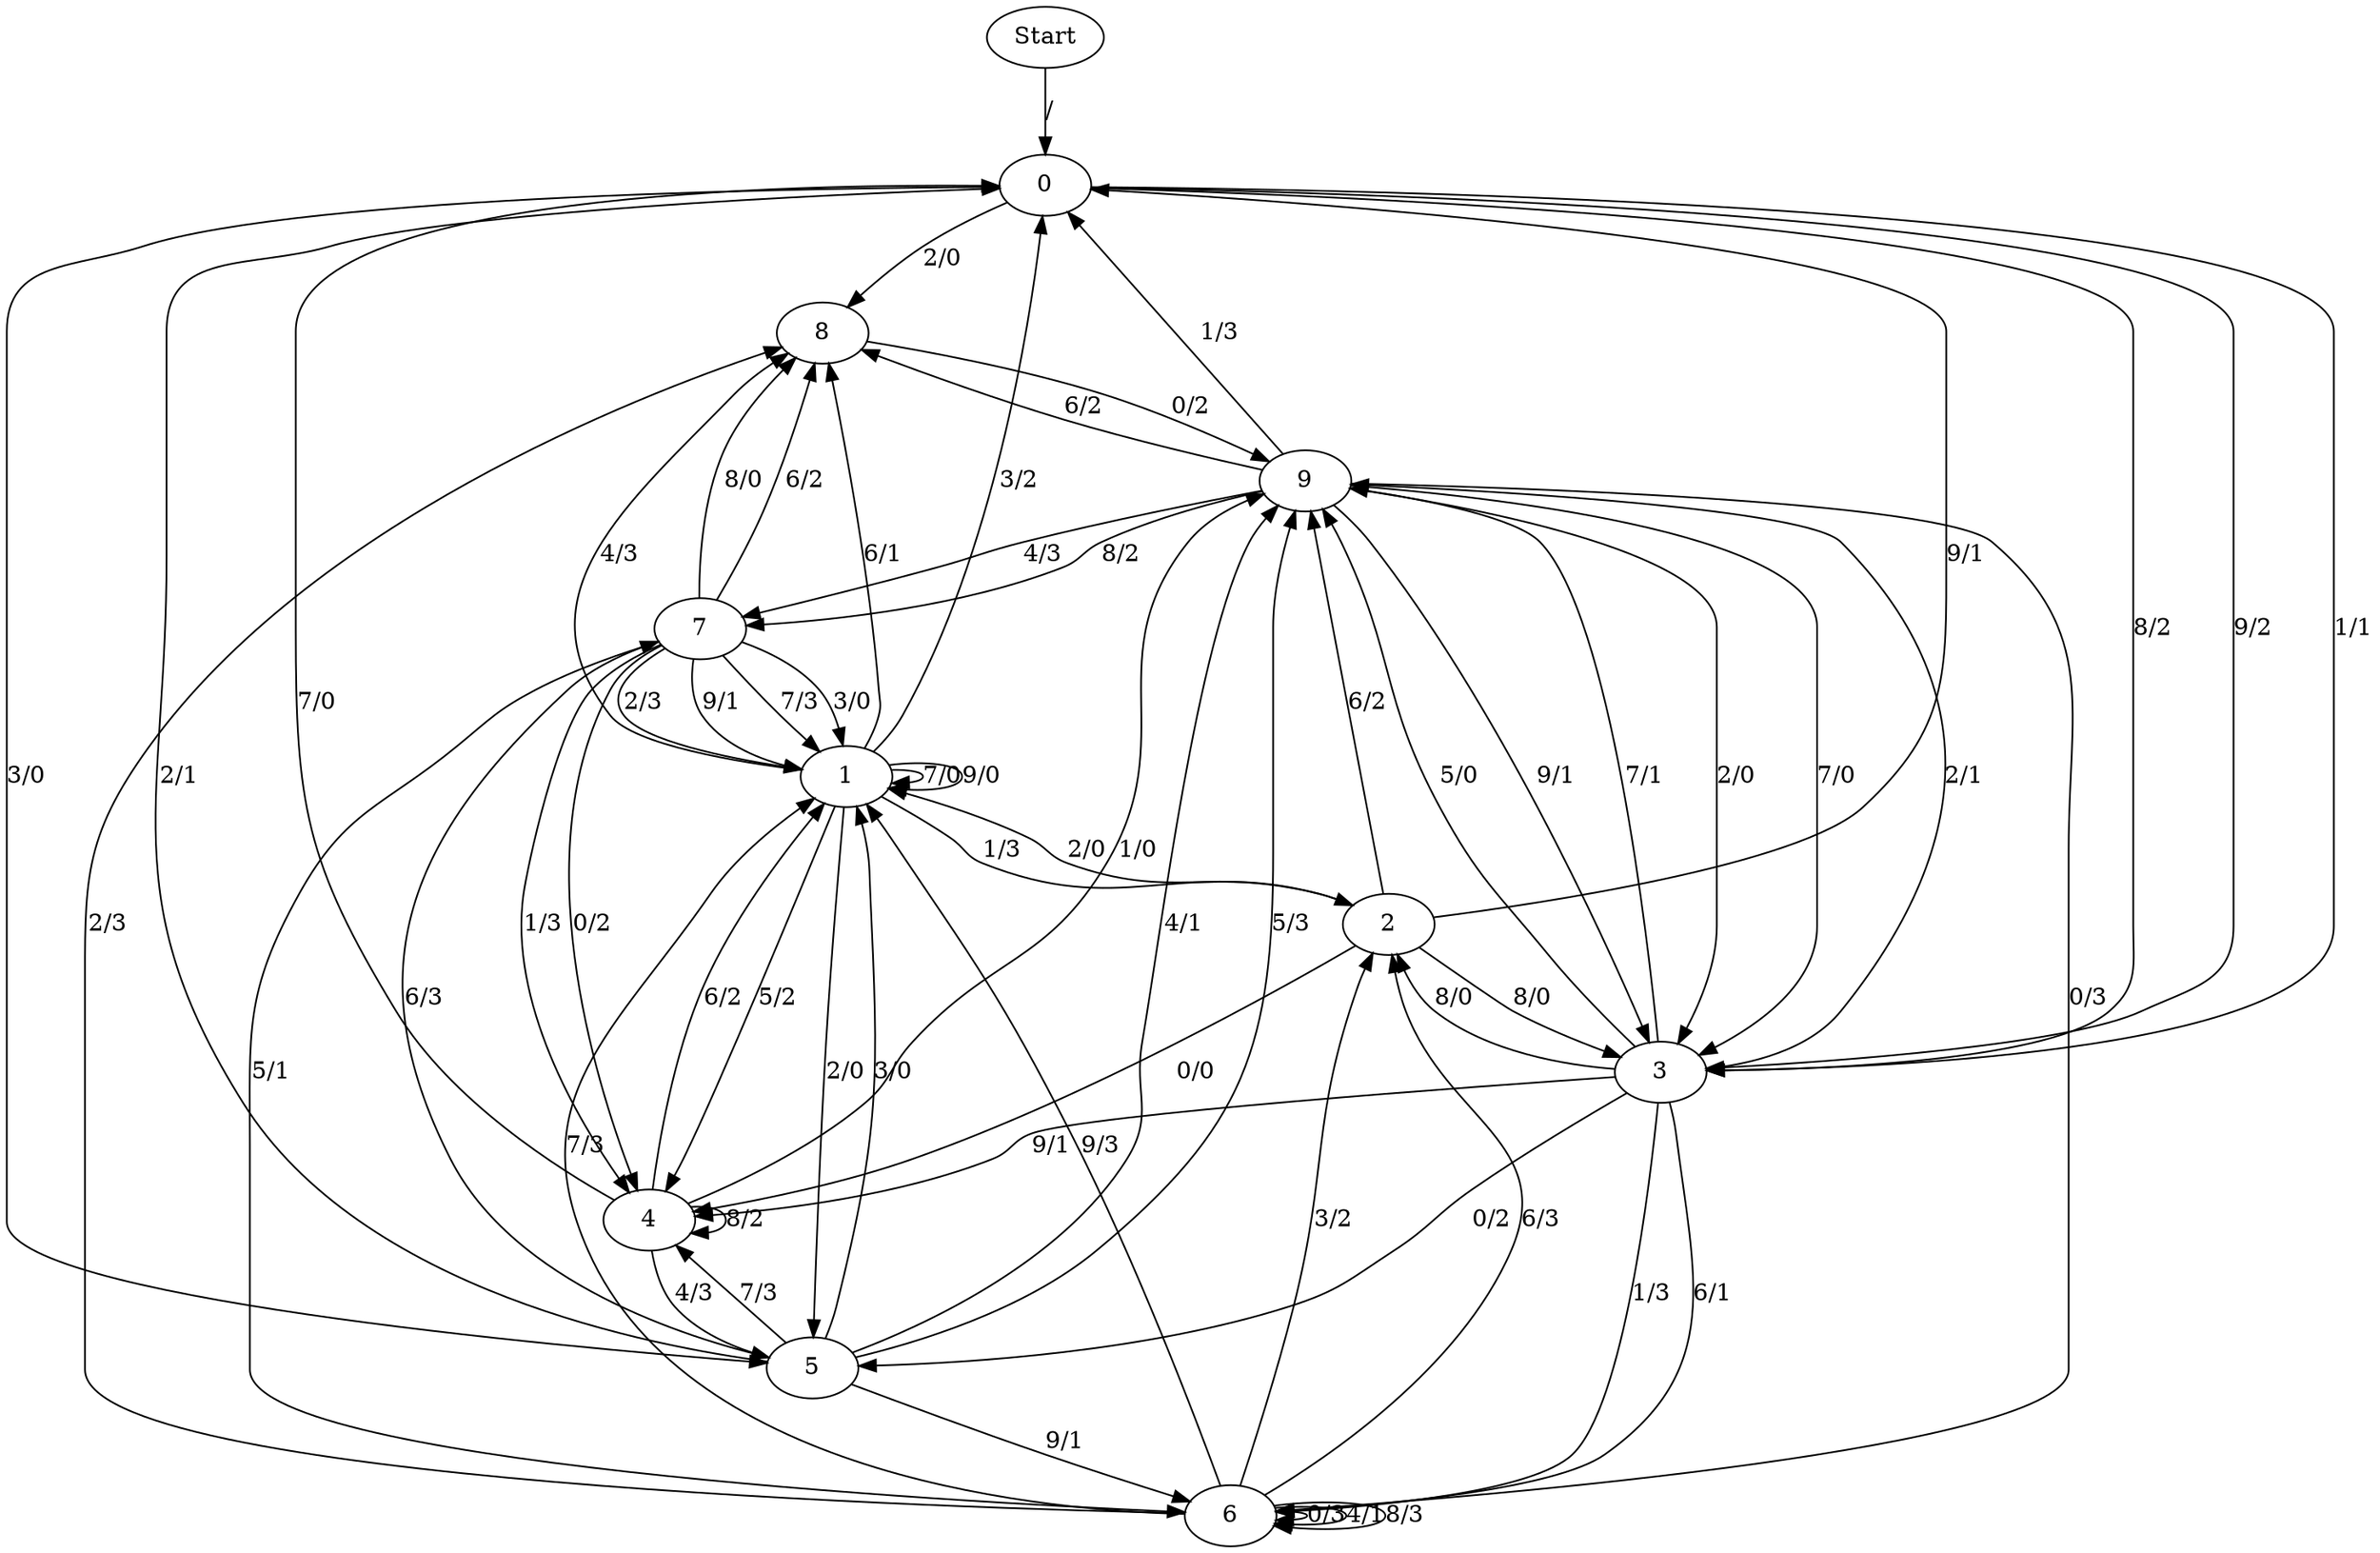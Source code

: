 digraph {
	Start -> 0 [label="/"]
	0 -> 8 [label="2/0"]
	0 -> 5 [label="3/0"]
	0 -> 3 [label="8/2"]
	0 -> 3 [label="9/2"]
	0 -> 3 [label="1/1"]
	3 -> 4 [label="9/1"]
	3 -> 5 [label="0/2"]
	3 -> 6 [label="1/3"]
	3 -> 9 [label="2/1"]
	3 -> 9 [label="5/0"]
	3 -> 6 [label="6/1"]
	3 -> 9 [label="7/1"]
	3 -> 2 [label="8/0"]
	6 -> 6 [label="0/3"]
	6 -> 8 [label="2/3"]
	6 -> 2 [label="3/2"]
	6 -> 6 [label="4/1"]
	6 -> 2 [label="6/3"]
	6 -> 1 [label="7/3"]
	6 -> 6 [label="8/3"]
	6 -> 1 [label="9/3"]
	2 -> 9 [label="6/2"]
	2 -> 3 [label="8/0"]
	2 -> 0 [label="9/1"]
	2 -> 4 [label="0/0"]
	2 -> 1 [label="2/0"]
	9 -> 3 [label="2/0"]
	9 -> 7 [label="4/3"]
	9 -> 8 [label="6/2"]
	9 -> 3 [label="7/0"]
	9 -> 7 [label="8/2"]
	9 -> 3 [label="9/1"]
	9 -> 6 [label="0/3"]
	9 -> 0 [label="1/3"]
	5 -> 7 [label="6/3"]
	5 -> 4 [label="7/3"]
	5 -> 6 [label="9/1"]
	5 -> 0 [label="2/1"]
	5 -> 1 [label="3/0"]
	5 -> 9 [label="4/1"]
	5 -> 9 [label="5/3"]
	7 -> 1 [label="2/3"]
	7 -> 1 [label="9/1"]
	7 -> 4 [label="0/2"]
	7 -> 8 [label="8/0"]
	7 -> 6 [label="5/1"]
	7 -> 8 [label="6/2"]
	7 -> 1 [label="7/3"]
	7 -> 1 [label="3/0"]
	7 -> 4 [label="1/3"]
	1 -> 5 [label="2/0"]
	1 -> 0 [label="3/2"]
	1 -> 8 [label="4/3"]
	1 -> 4 [label="5/2"]
	1 -> 8 [label="6/1"]
	1 -> 1 [label="7/0"]
	1 -> 1 [label="9/0"]
	1 -> 2 [label="1/3"]
	4 -> 4 [label="8/2"]
	4 -> 9 [label="1/0"]
	4 -> 5 [label="4/3"]
	4 -> 1 [label="6/2"]
	4 -> 0 [label="7/0"]
	8 -> 9 [label="0/2"]
}